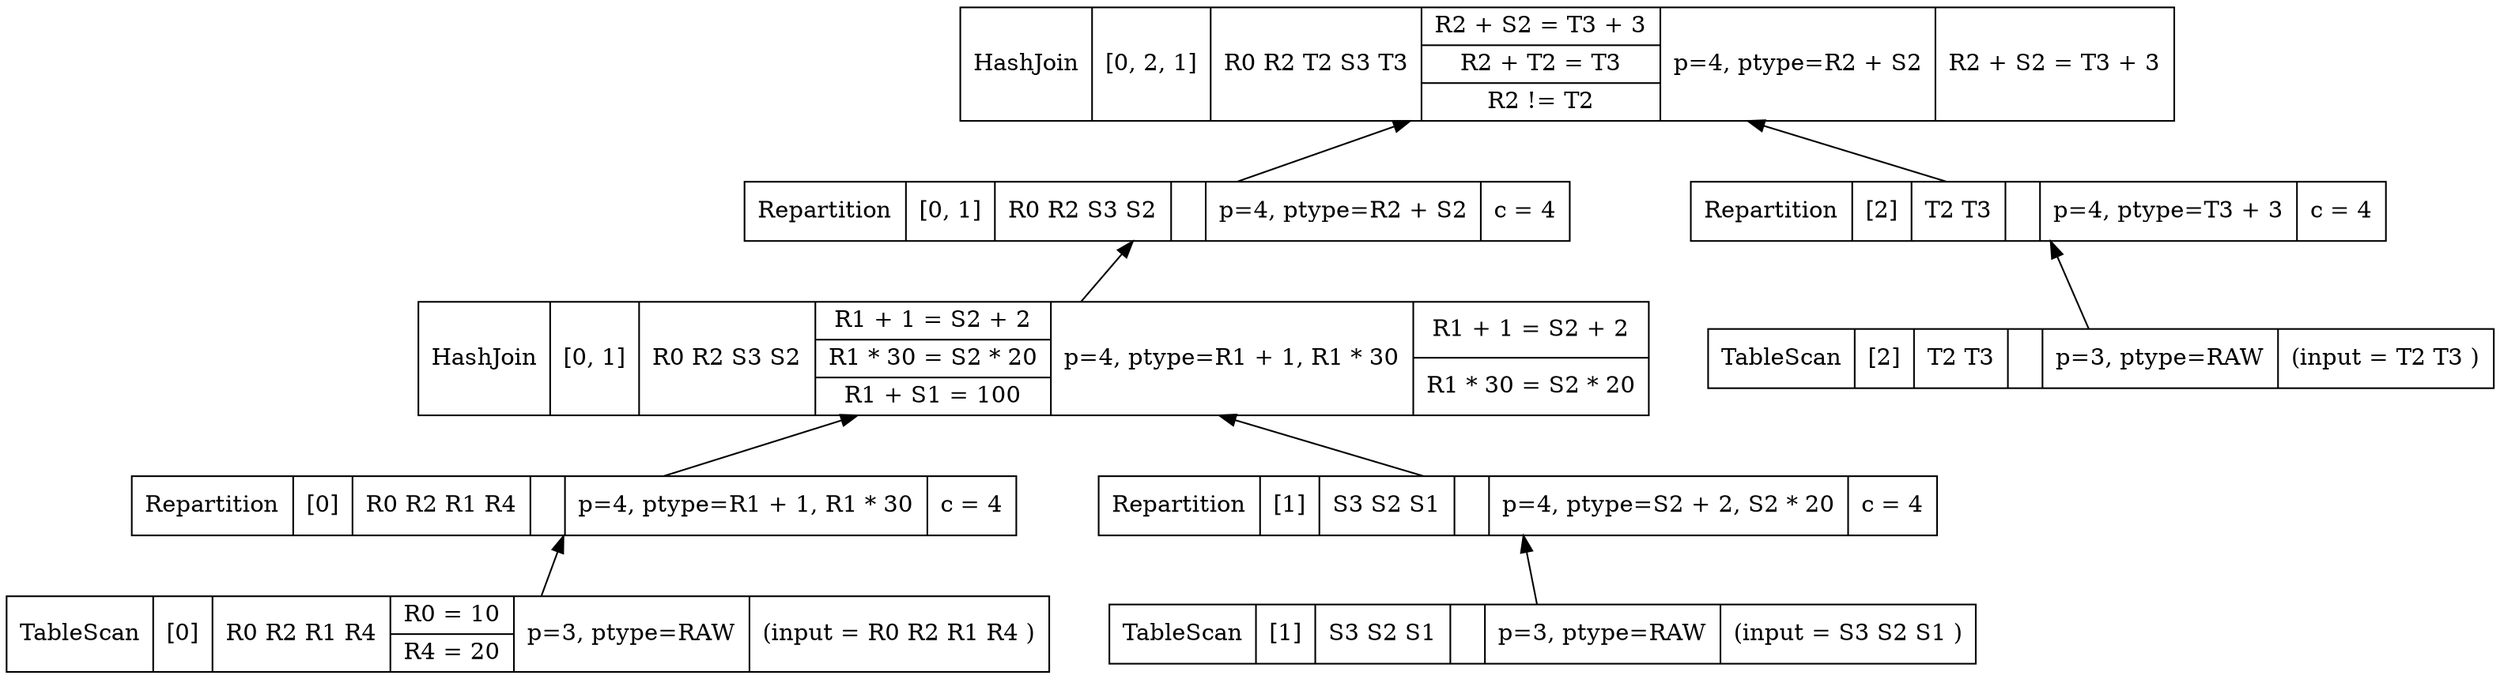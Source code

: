 digraph example1 {
    node [shape=record];
    rankdir=BT;
    nodesep=0.5;
    ordering="in";
    lopkeyLOPKey7v1 -> lopkeyLOPKey9v1;
    lopkeyLOPKey6v1 -> lopkeyLOPKey7v1;
    lopkeyLOPKey4v1 -> lopkeyLOPKey6v1;
    lopkeyLOPKey1v1 -> lopkeyLOPKey4v1;
    lopkeyLOPKey1v1[label="TableScan|[0]|R0 R2 R1 R4 |{R0 = 10|R4 = 20}|p=3, ptype=RAW|(input = R0 R2 R1 R4 )"];
    lopkeyLOPKey4v1[label="Repartition|[0]|R0 R2 R1 R4 |{}|p=4, ptype=R1 + 1, R1 * 30|c = 4"];
    lopkeyLOPKey5v1 -> lopkeyLOPKey6v1;
    lopkeyLOPKey2v1 -> lopkeyLOPKey5v1;
    lopkeyLOPKey2v1[label="TableScan|[1]|S3 S2 S1 |{}|p=3, ptype=RAW|(input = S3 S2 S1 )"];
    lopkeyLOPKey5v1[label="Repartition|[1]|S3 S2 S1 |{}|p=4, ptype=S2 + 2, S2 * 20|c = 4"];
    lopkeyLOPKey6v1[label="HashJoin|[0, 1]|R0 R2 S3 S2 |{R1 + 1 = S2 + 2|R1 * 30 = S2 * 20|R1 + S1 = 100}|p=4, ptype=R1 + 1, R1 * 30|{R1 + 1 = S2 + 2|R1 * 30 = S2 * 20}"];
    lopkeyLOPKey7v1[label="Repartition|[0, 1]|R0 R2 S3 S2 |{}|p=4, ptype=R2 + S2|c = 4"];
    lopkeyLOPKey8v1 -> lopkeyLOPKey9v1;
    lopkeyLOPKey3v1 -> lopkeyLOPKey8v1;
    lopkeyLOPKey3v1[label="TableScan|[2]|T2 T3 |{}|p=3, ptype=RAW|(input = T2 T3 )"];
    lopkeyLOPKey8v1[label="Repartition|[2]|T2 T3 |{}|p=4, ptype=T3 + 3|c = 4"];
    lopkeyLOPKey9v1[label="HashJoin|[0, 2, 1]|R0 R2 T2 S3 T3 |{R2 + S2 = T3 + 3|R2 + T2 = T3|R2 != T2}|p=4, ptype=R2 + S2|{R2 + S2 = T3 + 3}"];
}
